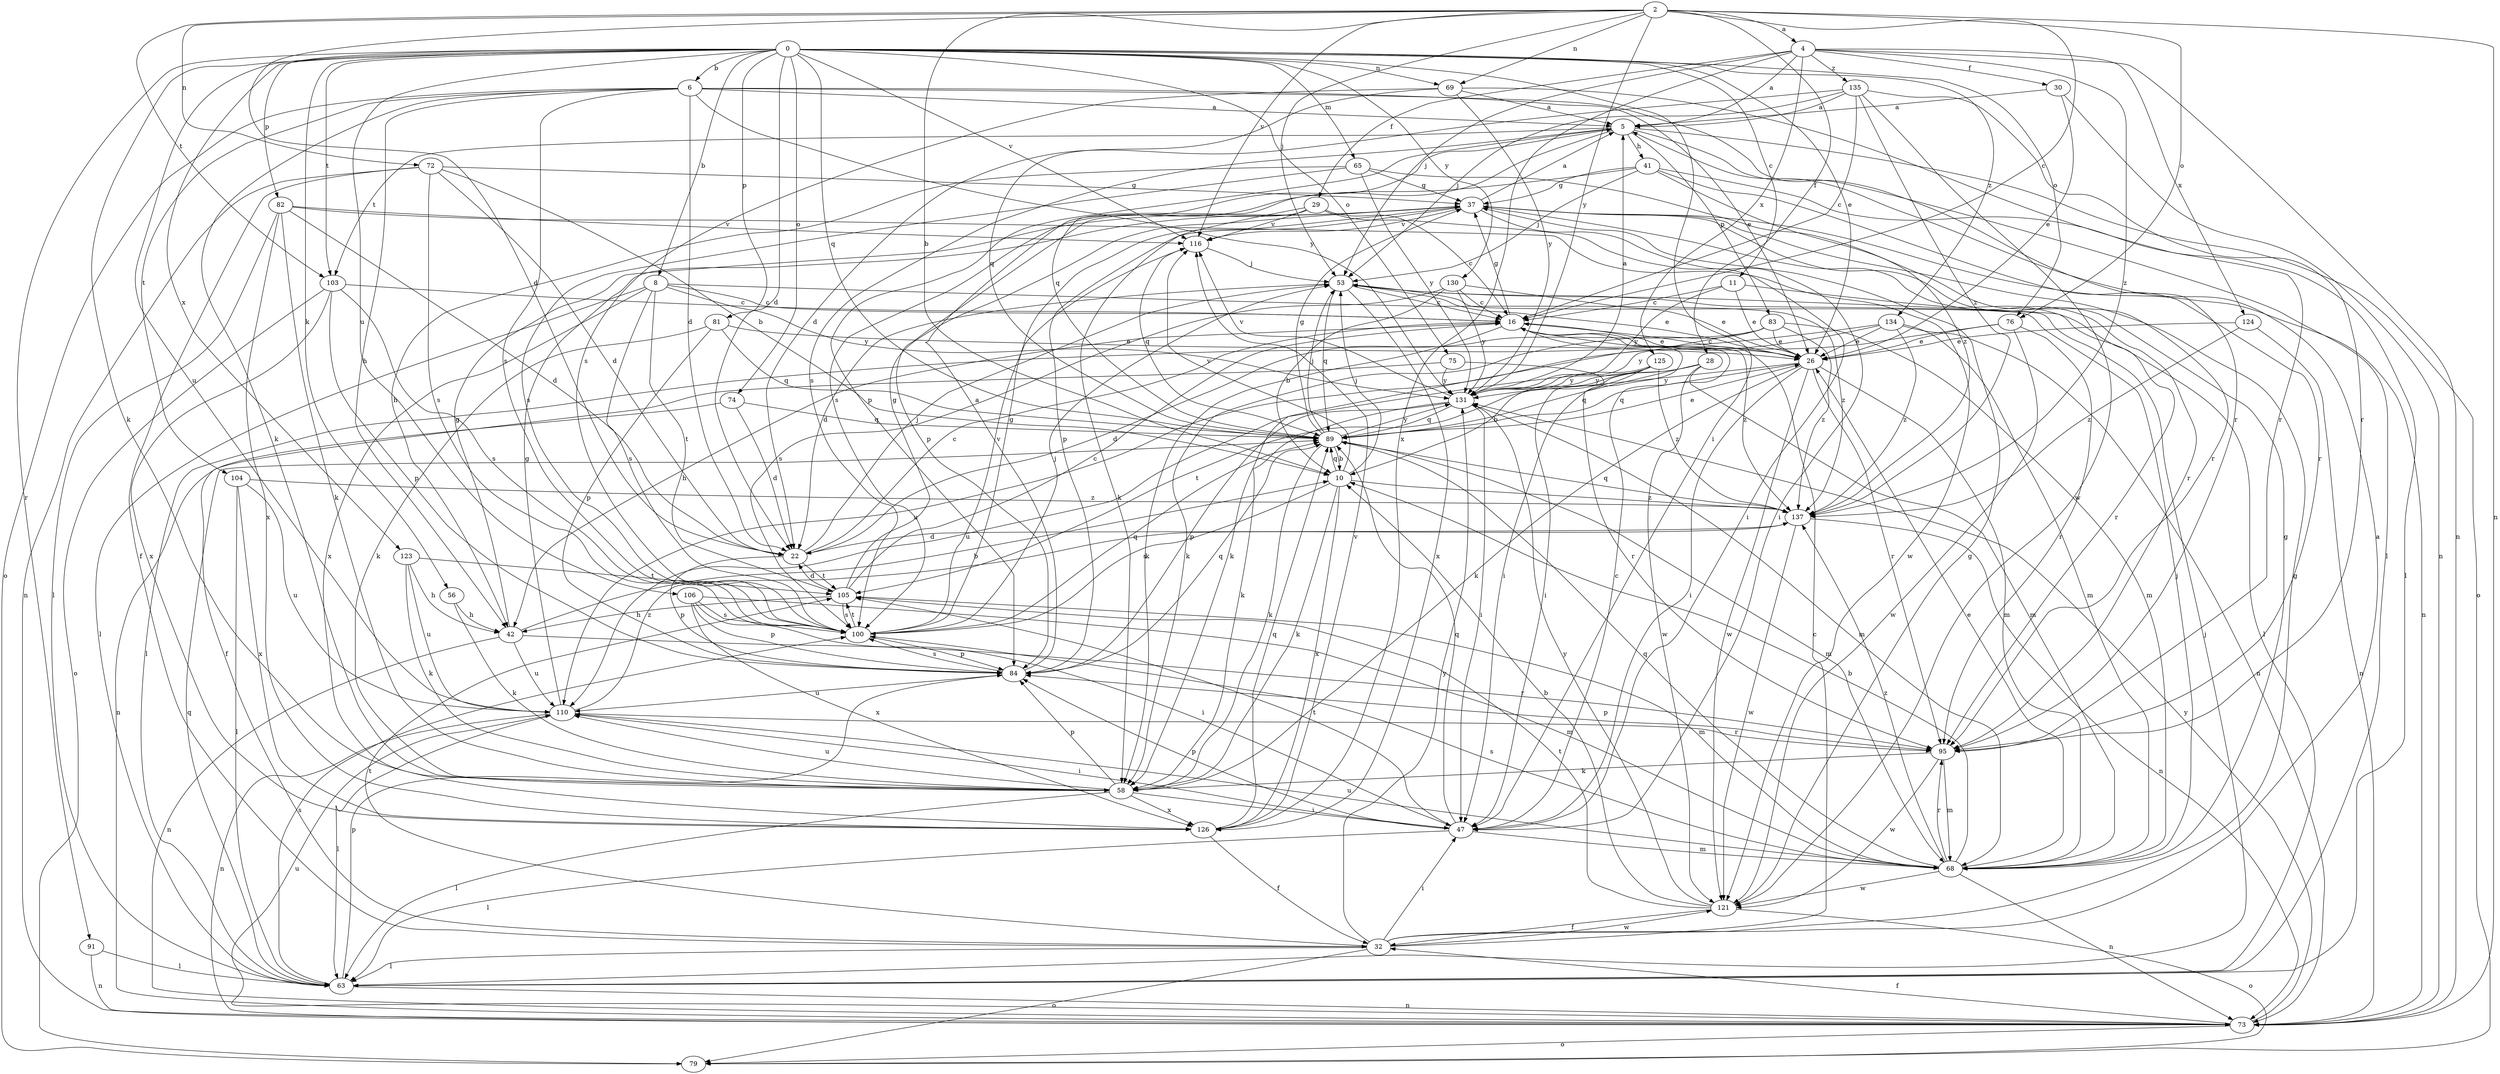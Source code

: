 strict digraph  {
0;
2;
4;
5;
6;
8;
10;
11;
16;
22;
26;
28;
29;
30;
32;
37;
41;
42;
47;
53;
56;
58;
63;
65;
68;
69;
72;
73;
74;
75;
76;
79;
81;
82;
83;
84;
89;
91;
95;
100;
103;
104;
105;
106;
110;
116;
121;
123;
124;
125;
126;
130;
131;
134;
135;
137;
0 -> 6  [label=b];
0 -> 8  [label=b];
0 -> 11  [label=c];
0 -> 22  [label=d];
0 -> 26  [label=e];
0 -> 47  [label=i];
0 -> 56  [label=k];
0 -> 58  [label=k];
0 -> 65  [label=m];
0 -> 69  [label=n];
0 -> 74  [label=o];
0 -> 75  [label=o];
0 -> 76  [label=o];
0 -> 81  [label=p];
0 -> 82  [label=p];
0 -> 89  [label=q];
0 -> 91  [label=r];
0 -> 103  [label=t];
0 -> 106  [label=u];
0 -> 110  [label=u];
0 -> 116  [label=v];
0 -> 123  [label=x];
0 -> 130  [label=y];
0 -> 134  [label=z];
2 -> 4  [label=a];
2 -> 10  [label=b];
2 -> 16  [label=c];
2 -> 22  [label=d];
2 -> 28  [label=f];
2 -> 53  [label=j];
2 -> 69  [label=n];
2 -> 72  [label=n];
2 -> 73  [label=n];
2 -> 76  [label=o];
2 -> 103  [label=t];
2 -> 116  [label=v];
2 -> 131  [label=y];
4 -> 5  [label=a];
4 -> 29  [label=f];
4 -> 30  [label=f];
4 -> 53  [label=j];
4 -> 73  [label=n];
4 -> 124  [label=x];
4 -> 125  [label=x];
4 -> 126  [label=x];
4 -> 135  [label=z];
4 -> 137  [label=z];
5 -> 41  [label=h];
5 -> 63  [label=l];
5 -> 79  [label=o];
5 -> 83  [label=p];
5 -> 84  [label=p];
5 -> 89  [label=q];
5 -> 100  [label=s];
5 -> 103  [label=t];
6 -> 5  [label=a];
6 -> 22  [label=d];
6 -> 26  [label=e];
6 -> 42  [label=h];
6 -> 58  [label=k];
6 -> 79  [label=o];
6 -> 95  [label=r];
6 -> 100  [label=s];
6 -> 104  [label=t];
6 -> 131  [label=y];
8 -> 16  [label=c];
8 -> 63  [label=l];
8 -> 100  [label=s];
8 -> 105  [label=t];
8 -> 126  [label=x];
8 -> 131  [label=y];
8 -> 137  [label=z];
10 -> 53  [label=j];
10 -> 58  [label=k];
10 -> 89  [label=q];
10 -> 100  [label=s];
10 -> 116  [label=v];
10 -> 126  [label=x];
10 -> 137  [label=z];
11 -> 16  [label=c];
11 -> 26  [label=e];
11 -> 95  [label=r];
11 -> 131  [label=y];
16 -> 26  [label=e];
16 -> 37  [label=g];
16 -> 42  [label=h];
16 -> 47  [label=i];
16 -> 58  [label=k];
16 -> 137  [label=z];
22 -> 16  [label=c];
22 -> 53  [label=j];
22 -> 84  [label=p];
22 -> 105  [label=t];
26 -> 16  [label=c];
26 -> 47  [label=i];
26 -> 58  [label=k];
26 -> 68  [label=m];
26 -> 89  [label=q];
26 -> 95  [label=r];
26 -> 121  [label=w];
26 -> 131  [label=y];
28 -> 68  [label=m];
28 -> 89  [label=q];
28 -> 105  [label=t];
28 -> 121  [label=w];
28 -> 131  [label=y];
29 -> 16  [label=c];
29 -> 47  [label=i];
29 -> 58  [label=k];
29 -> 84  [label=p];
29 -> 116  [label=v];
30 -> 5  [label=a];
30 -> 26  [label=e];
30 -> 73  [label=n];
32 -> 5  [label=a];
32 -> 16  [label=c];
32 -> 37  [label=g];
32 -> 47  [label=i];
32 -> 63  [label=l];
32 -> 79  [label=o];
32 -> 105  [label=t];
32 -> 121  [label=w];
32 -> 131  [label=y];
37 -> 5  [label=a];
37 -> 47  [label=i];
37 -> 73  [label=n];
37 -> 84  [label=p];
37 -> 95  [label=r];
37 -> 116  [label=v];
41 -> 37  [label=g];
41 -> 53  [label=j];
41 -> 63  [label=l];
41 -> 95  [label=r];
41 -> 100  [label=s];
41 -> 137  [label=z];
42 -> 10  [label=b];
42 -> 37  [label=g];
42 -> 73  [label=n];
42 -> 95  [label=r];
42 -> 110  [label=u];
47 -> 16  [label=c];
47 -> 63  [label=l];
47 -> 68  [label=m];
47 -> 84  [label=p];
47 -> 89  [label=q];
47 -> 105  [label=t];
53 -> 16  [label=c];
53 -> 22  [label=d];
53 -> 26  [label=e];
53 -> 63  [label=l];
53 -> 89  [label=q];
53 -> 126  [label=x];
56 -> 42  [label=h];
56 -> 58  [label=k];
58 -> 47  [label=i];
58 -> 63  [label=l];
58 -> 84  [label=p];
58 -> 110  [label=u];
58 -> 126  [label=x];
63 -> 53  [label=j];
63 -> 73  [label=n];
63 -> 84  [label=p];
63 -> 89  [label=q];
63 -> 100  [label=s];
65 -> 37  [label=g];
65 -> 42  [label=h];
65 -> 95  [label=r];
65 -> 100  [label=s];
65 -> 131  [label=y];
68 -> 10  [label=b];
68 -> 26  [label=e];
68 -> 37  [label=g];
68 -> 53  [label=j];
68 -> 73  [label=n];
68 -> 89  [label=q];
68 -> 95  [label=r];
68 -> 100  [label=s];
68 -> 110  [label=u];
68 -> 121  [label=w];
68 -> 137  [label=z];
69 -> 5  [label=a];
69 -> 89  [label=q];
69 -> 95  [label=r];
69 -> 100  [label=s];
69 -> 131  [label=y];
72 -> 10  [label=b];
72 -> 22  [label=d];
72 -> 32  [label=f];
72 -> 37  [label=g];
72 -> 73  [label=n];
72 -> 100  [label=s];
73 -> 32  [label=f];
73 -> 79  [label=o];
73 -> 110  [label=u];
73 -> 131  [label=y];
74 -> 22  [label=d];
74 -> 73  [label=n];
74 -> 89  [label=q];
75 -> 32  [label=f];
75 -> 95  [label=r];
75 -> 131  [label=y];
76 -> 26  [label=e];
76 -> 95  [label=r];
76 -> 110  [label=u];
76 -> 121  [label=w];
81 -> 26  [label=e];
81 -> 58  [label=k];
81 -> 84  [label=p];
81 -> 89  [label=q];
82 -> 22  [label=d];
82 -> 58  [label=k];
82 -> 63  [label=l];
82 -> 116  [label=v];
82 -> 121  [label=w];
82 -> 126  [label=x];
83 -> 22  [label=d];
83 -> 26  [label=e];
83 -> 58  [label=k];
83 -> 68  [label=m];
83 -> 131  [label=y];
83 -> 137  [label=z];
84 -> 5  [label=a];
84 -> 89  [label=q];
84 -> 100  [label=s];
84 -> 110  [label=u];
89 -> 10  [label=b];
89 -> 26  [label=e];
89 -> 37  [label=g];
89 -> 53  [label=j];
89 -> 58  [label=k];
89 -> 68  [label=m];
89 -> 131  [label=y];
91 -> 63  [label=l];
91 -> 73  [label=n];
95 -> 58  [label=k];
95 -> 68  [label=m];
95 -> 84  [label=p];
95 -> 121  [label=w];
100 -> 37  [label=g];
100 -> 53  [label=j];
100 -> 84  [label=p];
100 -> 89  [label=q];
100 -> 105  [label=t];
100 -> 116  [label=v];
103 -> 16  [label=c];
103 -> 79  [label=o];
103 -> 84  [label=p];
103 -> 100  [label=s];
103 -> 126  [label=x];
104 -> 63  [label=l];
104 -> 110  [label=u];
104 -> 126  [label=x];
104 -> 137  [label=z];
105 -> 16  [label=c];
105 -> 22  [label=d];
105 -> 37  [label=g];
105 -> 42  [label=h];
105 -> 68  [label=m];
105 -> 100  [label=s];
106 -> 47  [label=i];
106 -> 68  [label=m];
106 -> 84  [label=p];
106 -> 100  [label=s];
106 -> 126  [label=x];
110 -> 37  [label=g];
110 -> 47  [label=i];
110 -> 63  [label=l];
110 -> 73  [label=n];
110 -> 95  [label=r];
110 -> 137  [label=z];
116 -> 53  [label=j];
116 -> 89  [label=q];
121 -> 10  [label=b];
121 -> 32  [label=f];
121 -> 37  [label=g];
121 -> 79  [label=o];
121 -> 105  [label=t];
121 -> 131  [label=y];
123 -> 42  [label=h];
123 -> 58  [label=k];
123 -> 105  [label=t];
123 -> 110  [label=u];
124 -> 26  [label=e];
124 -> 73  [label=n];
124 -> 137  [label=z];
125 -> 10  [label=b];
125 -> 47  [label=i];
125 -> 110  [label=u];
125 -> 131  [label=y];
125 -> 137  [label=z];
126 -> 32  [label=f];
126 -> 89  [label=q];
126 -> 116  [label=v];
130 -> 10  [label=b];
130 -> 16  [label=c];
130 -> 26  [label=e];
130 -> 100  [label=s];
130 -> 131  [label=y];
131 -> 5  [label=a];
131 -> 47  [label=i];
131 -> 58  [label=k];
131 -> 68  [label=m];
131 -> 84  [label=p];
131 -> 89  [label=q];
131 -> 116  [label=v];
134 -> 26  [label=e];
134 -> 58  [label=k];
134 -> 63  [label=l];
134 -> 68  [label=m];
134 -> 73  [label=n];
134 -> 137  [label=z];
135 -> 5  [label=a];
135 -> 16  [label=c];
135 -> 22  [label=d];
135 -> 53  [label=j];
135 -> 95  [label=r];
135 -> 121  [label=w];
135 -> 137  [label=z];
137 -> 22  [label=d];
137 -> 73  [label=n];
137 -> 89  [label=q];
137 -> 121  [label=w];
}

